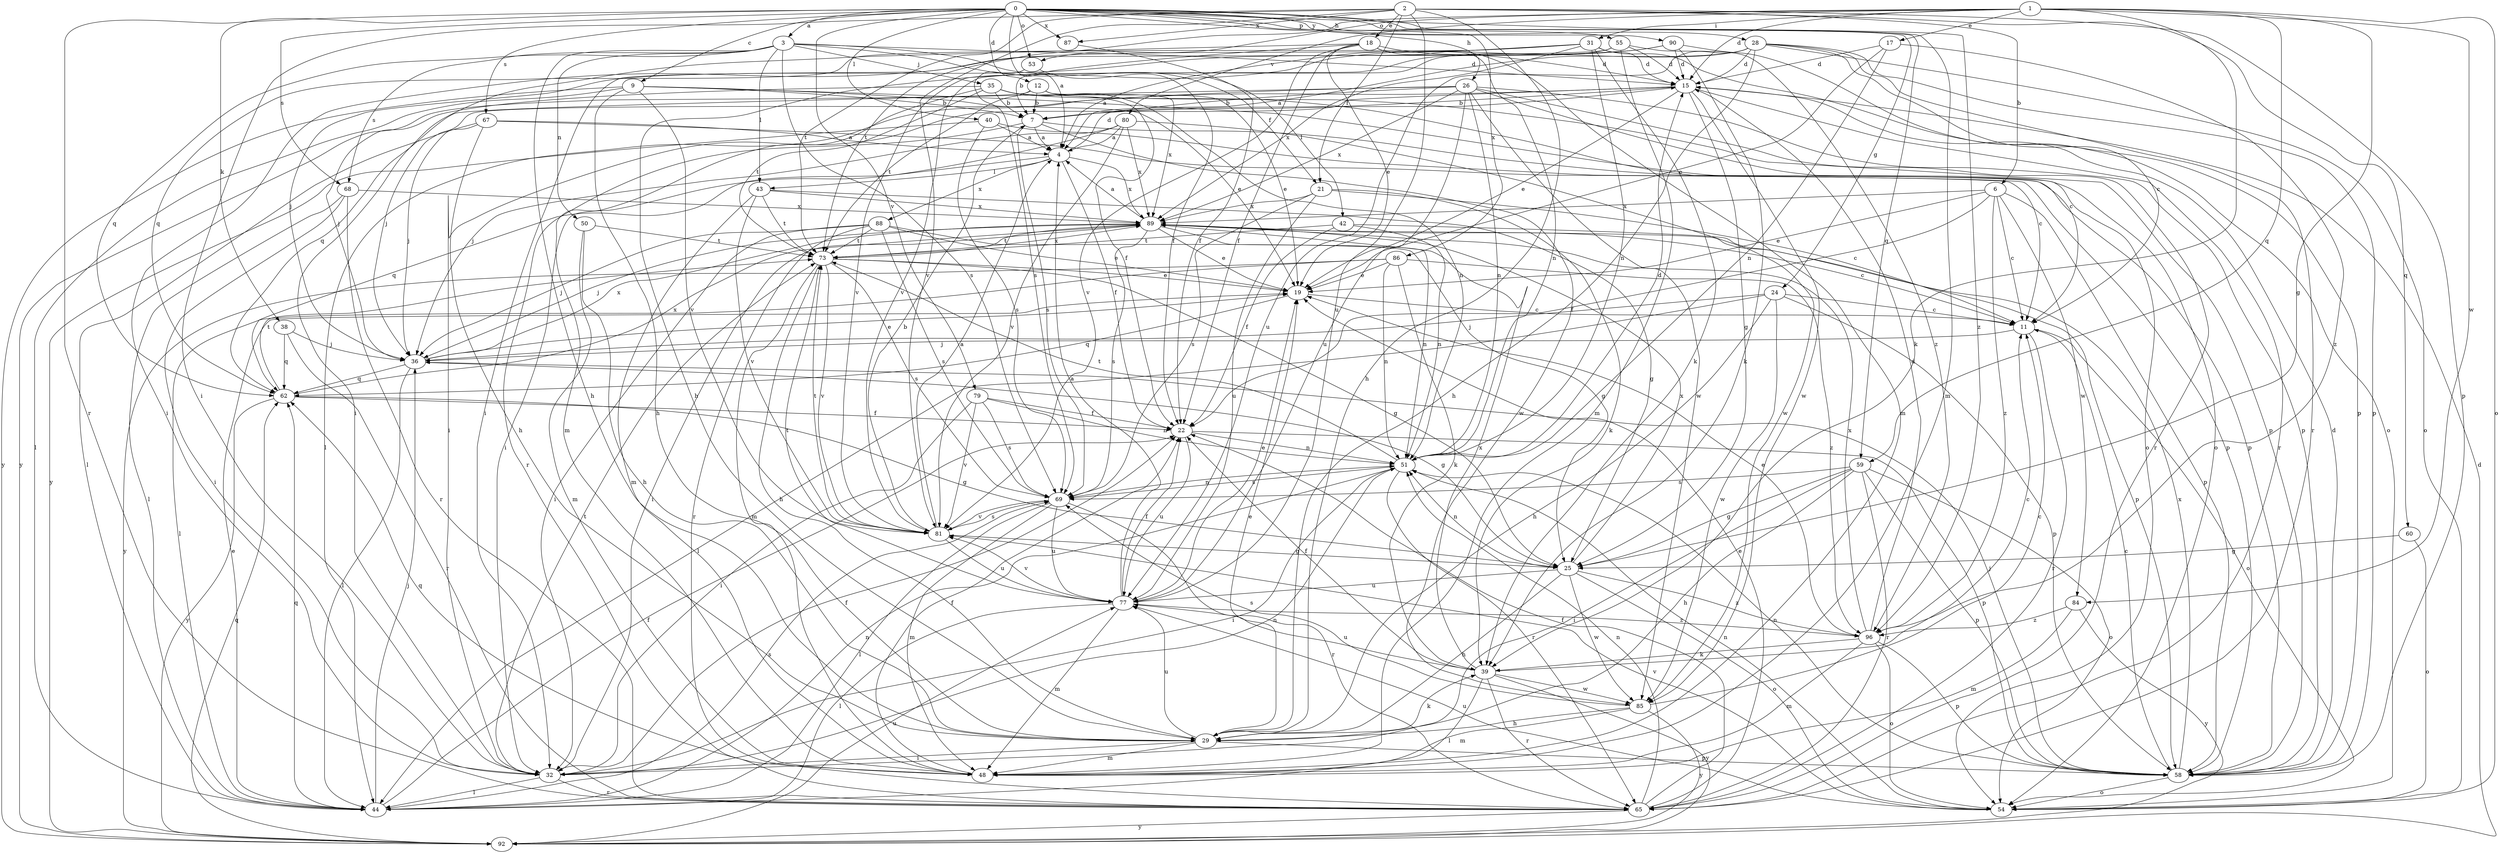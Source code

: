 strict digraph  {
0;
1;
2;
3;
4;
6;
7;
9;
11;
12;
15;
17;
18;
19;
21;
22;
24;
25;
26;
28;
29;
31;
32;
35;
36;
38;
39;
40;
42;
43;
44;
48;
50;
51;
53;
54;
55;
58;
59;
60;
62;
65;
67;
68;
69;
73;
77;
79;
80;
81;
84;
85;
86;
87;
88;
89;
90;
92;
96;
0 -> 3  [label=a];
0 -> 4  [label=a];
0 -> 9  [label=c];
0 -> 12  [label=d];
0 -> 24  [label=g];
0 -> 26  [label=h];
0 -> 28  [label=h];
0 -> 38  [label=k];
0 -> 40  [label=l];
0 -> 48  [label=m];
0 -> 53  [label=o];
0 -> 55  [label=p];
0 -> 59  [label=q];
0 -> 65  [label=r];
0 -> 67  [label=s];
0 -> 68  [label=s];
0 -> 79  [label=v];
0 -> 86  [label=x];
0 -> 87  [label=x];
0 -> 90  [label=y];
0 -> 96  [label=z];
1 -> 15  [label=d];
1 -> 17  [label=e];
1 -> 25  [label=g];
1 -> 31  [label=i];
1 -> 39  [label=k];
1 -> 53  [label=o];
1 -> 54  [label=o];
1 -> 59  [label=q];
1 -> 73  [label=t];
1 -> 80  [label=v];
1 -> 84  [label=w];
2 -> 6  [label=b];
2 -> 18  [label=e];
2 -> 21  [label=f];
2 -> 29  [label=h];
2 -> 32  [label=i];
2 -> 58  [label=p];
2 -> 60  [label=q];
2 -> 73  [label=t];
2 -> 77  [label=u];
2 -> 81  [label=v];
2 -> 87  [label=x];
3 -> 15  [label=d];
3 -> 21  [label=f];
3 -> 29  [label=h];
3 -> 35  [label=j];
3 -> 42  [label=l];
3 -> 43  [label=l];
3 -> 50  [label=n];
3 -> 62  [label=q];
3 -> 68  [label=s];
3 -> 69  [label=s];
4 -> 15  [label=d];
4 -> 22  [label=f];
4 -> 43  [label=l];
4 -> 62  [label=q];
4 -> 88  [label=x];
4 -> 89  [label=x];
6 -> 11  [label=c];
6 -> 19  [label=e];
6 -> 22  [label=f];
6 -> 58  [label=p];
6 -> 84  [label=w];
6 -> 89  [label=x];
6 -> 96  [label=z];
7 -> 4  [label=a];
7 -> 58  [label=p];
7 -> 65  [label=r];
7 -> 69  [label=s];
7 -> 85  [label=w];
9 -> 7  [label=b];
9 -> 19  [label=e];
9 -> 29  [label=h];
9 -> 44  [label=l];
9 -> 54  [label=o];
9 -> 81  [label=v];
9 -> 92  [label=y];
11 -> 36  [label=j];
11 -> 54  [label=o];
11 -> 65  [label=r];
12 -> 7  [label=b];
12 -> 19  [label=e];
12 -> 58  [label=p];
12 -> 73  [label=t];
12 -> 89  [label=x];
12 -> 92  [label=y];
15 -> 7  [label=b];
15 -> 19  [label=e];
15 -> 25  [label=g];
15 -> 32  [label=i];
15 -> 36  [label=j];
15 -> 65  [label=r];
15 -> 85  [label=w];
17 -> 15  [label=d];
17 -> 19  [label=e];
17 -> 51  [label=n];
17 -> 96  [label=z];
18 -> 7  [label=b];
18 -> 15  [label=d];
18 -> 19  [label=e];
18 -> 22  [label=f];
18 -> 32  [label=i];
18 -> 48  [label=m];
18 -> 51  [label=n];
18 -> 81  [label=v];
19 -> 11  [label=c];
19 -> 62  [label=q];
21 -> 11  [label=c];
21 -> 39  [label=k];
21 -> 69  [label=s];
21 -> 77  [label=u];
21 -> 89  [label=x];
22 -> 51  [label=n];
22 -> 58  [label=p];
22 -> 77  [label=u];
24 -> 11  [label=c];
24 -> 29  [label=h];
24 -> 36  [label=j];
24 -> 44  [label=l];
24 -> 58  [label=p];
24 -> 85  [label=w];
25 -> 29  [label=h];
25 -> 51  [label=n];
25 -> 54  [label=o];
25 -> 77  [label=u];
25 -> 85  [label=w];
25 -> 89  [label=x];
25 -> 96  [label=z];
26 -> 7  [label=b];
26 -> 11  [label=c];
26 -> 44  [label=l];
26 -> 51  [label=n];
26 -> 58  [label=p];
26 -> 62  [label=q];
26 -> 65  [label=r];
26 -> 77  [label=u];
26 -> 85  [label=w];
26 -> 89  [label=x];
28 -> 4  [label=a];
28 -> 11  [label=c];
28 -> 15  [label=d];
28 -> 29  [label=h];
28 -> 54  [label=o];
28 -> 58  [label=p];
28 -> 65  [label=r];
28 -> 77  [label=u];
28 -> 81  [label=v];
29 -> 19  [label=e];
29 -> 32  [label=i];
29 -> 39  [label=k];
29 -> 48  [label=m];
29 -> 58  [label=p];
29 -> 77  [label=u];
31 -> 4  [label=a];
31 -> 15  [label=d];
31 -> 32  [label=i];
31 -> 39  [label=k];
31 -> 51  [label=n];
31 -> 58  [label=p];
31 -> 62  [label=q];
31 -> 89  [label=x];
32 -> 22  [label=f];
32 -> 44  [label=l];
32 -> 51  [label=n];
32 -> 65  [label=r];
32 -> 73  [label=t];
35 -> 7  [label=b];
35 -> 22  [label=f];
35 -> 36  [label=j];
35 -> 48  [label=m];
35 -> 51  [label=n];
35 -> 54  [label=o];
35 -> 73  [label=t];
36 -> 19  [label=e];
36 -> 25  [label=g];
36 -> 44  [label=l];
36 -> 62  [label=q];
36 -> 89  [label=x];
38 -> 36  [label=j];
38 -> 62  [label=q];
38 -> 65  [label=r];
39 -> 11  [label=c];
39 -> 22  [label=f];
39 -> 44  [label=l];
39 -> 65  [label=r];
39 -> 77  [label=u];
39 -> 85  [label=w];
39 -> 89  [label=x];
39 -> 92  [label=y];
40 -> 4  [label=a];
40 -> 58  [label=p];
40 -> 69  [label=s];
40 -> 92  [label=y];
42 -> 22  [label=f];
42 -> 51  [label=n];
42 -> 58  [label=p];
42 -> 73  [label=t];
43 -> 25  [label=g];
43 -> 48  [label=m];
43 -> 73  [label=t];
43 -> 81  [label=v];
43 -> 89  [label=x];
44 -> 19  [label=e];
44 -> 22  [label=f];
44 -> 36  [label=j];
44 -> 51  [label=n];
44 -> 62  [label=q];
44 -> 69  [label=s];
48 -> 22  [label=f];
48 -> 62  [label=q];
50 -> 29  [label=h];
50 -> 48  [label=m];
50 -> 73  [label=t];
51 -> 15  [label=d];
51 -> 32  [label=i];
51 -> 65  [label=r];
51 -> 69  [label=s];
51 -> 73  [label=t];
53 -> 22  [label=f];
53 -> 69  [label=s];
54 -> 51  [label=n];
54 -> 77  [label=u];
54 -> 81  [label=v];
55 -> 15  [label=d];
55 -> 32  [label=i];
55 -> 48  [label=m];
55 -> 81  [label=v];
55 -> 96  [label=z];
58 -> 11  [label=c];
58 -> 15  [label=d];
58 -> 36  [label=j];
58 -> 51  [label=n];
58 -> 54  [label=o];
58 -> 89  [label=x];
59 -> 25  [label=g];
59 -> 29  [label=h];
59 -> 32  [label=i];
59 -> 54  [label=o];
59 -> 58  [label=p];
59 -> 65  [label=r];
59 -> 69  [label=s];
60 -> 25  [label=g];
60 -> 54  [label=o];
62 -> 22  [label=f];
62 -> 25  [label=g];
62 -> 73  [label=t];
62 -> 89  [label=x];
62 -> 92  [label=y];
65 -> 19  [label=e];
65 -> 22  [label=f];
65 -> 51  [label=n];
65 -> 92  [label=y];
67 -> 4  [label=a];
67 -> 11  [label=c];
67 -> 29  [label=h];
67 -> 36  [label=j];
67 -> 44  [label=l];
68 -> 32  [label=i];
68 -> 44  [label=l];
68 -> 65  [label=r];
68 -> 89  [label=x];
69 -> 44  [label=l];
69 -> 48  [label=m];
69 -> 51  [label=n];
69 -> 65  [label=r];
69 -> 77  [label=u];
69 -> 81  [label=v];
73 -> 19  [label=e];
73 -> 25  [label=g];
73 -> 29  [label=h];
73 -> 48  [label=m];
73 -> 69  [label=s];
73 -> 81  [label=v];
73 -> 89  [label=x];
77 -> 4  [label=a];
77 -> 19  [label=e];
77 -> 22  [label=f];
77 -> 44  [label=l];
77 -> 48  [label=m];
77 -> 73  [label=t];
77 -> 81  [label=v];
77 -> 96  [label=z];
79 -> 22  [label=f];
79 -> 32  [label=i];
79 -> 51  [label=n];
79 -> 69  [label=s];
79 -> 81  [label=v];
80 -> 4  [label=a];
80 -> 32  [label=i];
80 -> 36  [label=j];
80 -> 81  [label=v];
80 -> 85  [label=w];
80 -> 89  [label=x];
81 -> 4  [label=a];
81 -> 7  [label=b];
81 -> 25  [label=g];
81 -> 69  [label=s];
81 -> 73  [label=t];
81 -> 77  [label=u];
84 -> 48  [label=m];
84 -> 92  [label=y];
84 -> 96  [label=z];
85 -> 11  [label=c];
85 -> 29  [label=h];
85 -> 48  [label=m];
85 -> 69  [label=s];
85 -> 92  [label=y];
86 -> 19  [label=e];
86 -> 39  [label=k];
86 -> 44  [label=l];
86 -> 51  [label=n];
86 -> 92  [label=y];
86 -> 96  [label=z];
87 -> 22  [label=f];
88 -> 19  [label=e];
88 -> 25  [label=g];
88 -> 32  [label=i];
88 -> 36  [label=j];
88 -> 65  [label=r];
88 -> 69  [label=s];
88 -> 73  [label=t];
89 -> 4  [label=a];
89 -> 11  [label=c];
89 -> 19  [label=e];
89 -> 32  [label=i];
89 -> 36  [label=j];
89 -> 51  [label=n];
89 -> 69  [label=s];
89 -> 73  [label=t];
90 -> 15  [label=d];
90 -> 29  [label=h];
90 -> 36  [label=j];
90 -> 39  [label=k];
90 -> 54  [label=o];
92 -> 15  [label=d];
92 -> 62  [label=q];
92 -> 77  [label=u];
96 -> 15  [label=d];
96 -> 19  [label=e];
96 -> 39  [label=k];
96 -> 48  [label=m];
96 -> 54  [label=o];
96 -> 58  [label=p];
96 -> 89  [label=x];
}
